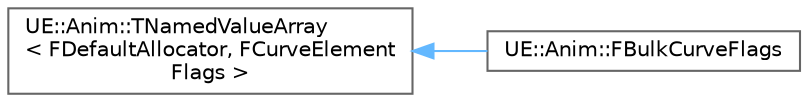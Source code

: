 digraph "Graphical Class Hierarchy"
{
 // INTERACTIVE_SVG=YES
 // LATEX_PDF_SIZE
  bgcolor="transparent";
  edge [fontname=Helvetica,fontsize=10,labelfontname=Helvetica,labelfontsize=10];
  node [fontname=Helvetica,fontsize=10,shape=box,height=0.2,width=0.4];
  rankdir="LR";
  Node0 [id="Node000000",label="UE::Anim::TNamedValueArray\l\< FDefaultAllocator, FCurveElement\lFlags \>",height=0.2,width=0.4,color="grey40", fillcolor="white", style="filled",URL="$d3/d27/structUE_1_1Anim_1_1TNamedValueArray.html",tooltip=" "];
  Node0 -> Node1 [id="edge8927_Node000000_Node000001",dir="back",color="steelblue1",style="solid",tooltip=" "];
  Node1 [id="Node000001",label="UE::Anim::FBulkCurveFlags",height=0.2,width=0.4,color="grey40", fillcolor="white", style="filled",URL="$da/d9c/structUE_1_1Anim_1_1FBulkCurveFlags.html",tooltip="Named value array used for bulk storage of curve flags."];
}
